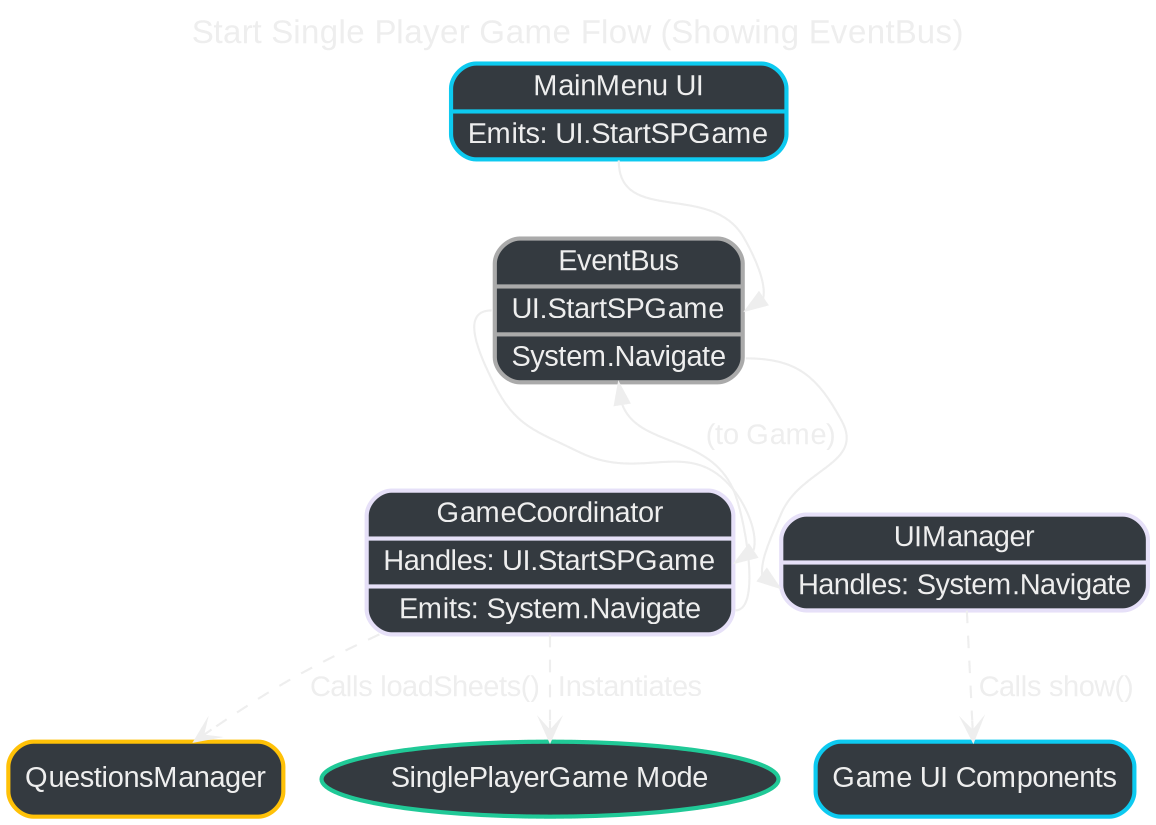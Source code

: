 digraph StartSPGame_WithBus {
    rankdir=TD;
    sep="0.6";
    overlap=false;
    bgcolor="transparent";
    fontname="Arial";
    node [shape=box, style="rounded,filled", fontcolor="#eeeeee", color="#eeeeee", fontname="Arial"];
    edge [fontcolor="#eeeeee", color="#eeeeee", fontname="Arial"];
    graph [label="Start Single Player Game Flow (Showing EventBus)", labelloc=t, fontsize=16, fontcolor="#eeeeee"];

    // Node Styles (Dark fill, specific border remains)
    MainMenuComponent [shape="record", fillcolor="#343a40", color="#0dcaf0", penwidth=2,
                       label="{ MainMenu UI | {<emits_ui> Emits: UI.StartSPGame} }"];
    GameCoordinator [shape="record", fillcolor="#343a40", color="#e6e0f8", penwidth=2,
                     label="{ GameCoordinator | {<handles_ui> Handles: UI.StartSPGame} | {<emits_nav> Emits: System.Navigate} }"];
    UIManager [shape="record", fillcolor="#343a40", color="#e6e0f8", penwidth=2,
               label="{ UIManager | {<handles_nav> Handles: System.Navigate} }"];
    QuestionsManager [label="QuestionsManager", fillcolor="#343a40", color="#ffc107", penwidth=2]; // Passive target
    SinglePlayerGame [label="SinglePlayerGame Mode", fillcolor="#343a40", color="#20c997", penwidth=2, shape=ellipse]; // Passive target
    GameUI [label="Game UI Components", fillcolor="#343a40", color="#0dcaf0", penwidth=2]; // Passive target

    // EventBus: Shows relevant UI and Navigation events
    EventBus [shape="record", fillcolor="#343a40", color="#aaaaaa", penwidth=2,
              label="{ EventBus | {<evUI> UI.StartSPGame} | {<evNav> System.Navigate} }"];

    // 1. User clicks 'Single Player' on Main Menu (Event)
    MainMenuComponent:emits_ui -> EventBus:evUI [label=""];

    // 2. GameCoordinator handles the request (Event)
    EventBus:evUI -> GameCoordinator:handles_ui [label=""];

    // 3. Coordinator prepares game (Direct Calls)
    GameCoordinator -> QuestionsManager [label=" Calls loadSheets()", style=dashed, arrowhead=open]; // Node-to-node, labeled
    GameCoordinator -> SinglePlayerGame [label=" Instantiates", style=dashed, arrowhead=open]; // Node-to-node, labeled

    // 4. Coordinator triggers navigation to game view (Event)
    GameCoordinator:emits_nav -> EventBus:evNav [label=" (to Game)"];

    // 5. UIManager handles navigation (Event)
    EventBus:evNav -> UIManager:handles_nav [label=""];

    // 6. UIManager shows the Game UI (Direct Call)
    UIManager -> GameUI [label=" Calls show()", style=dashed, arrowhead=open]; // Node-to-node, labeled
} 